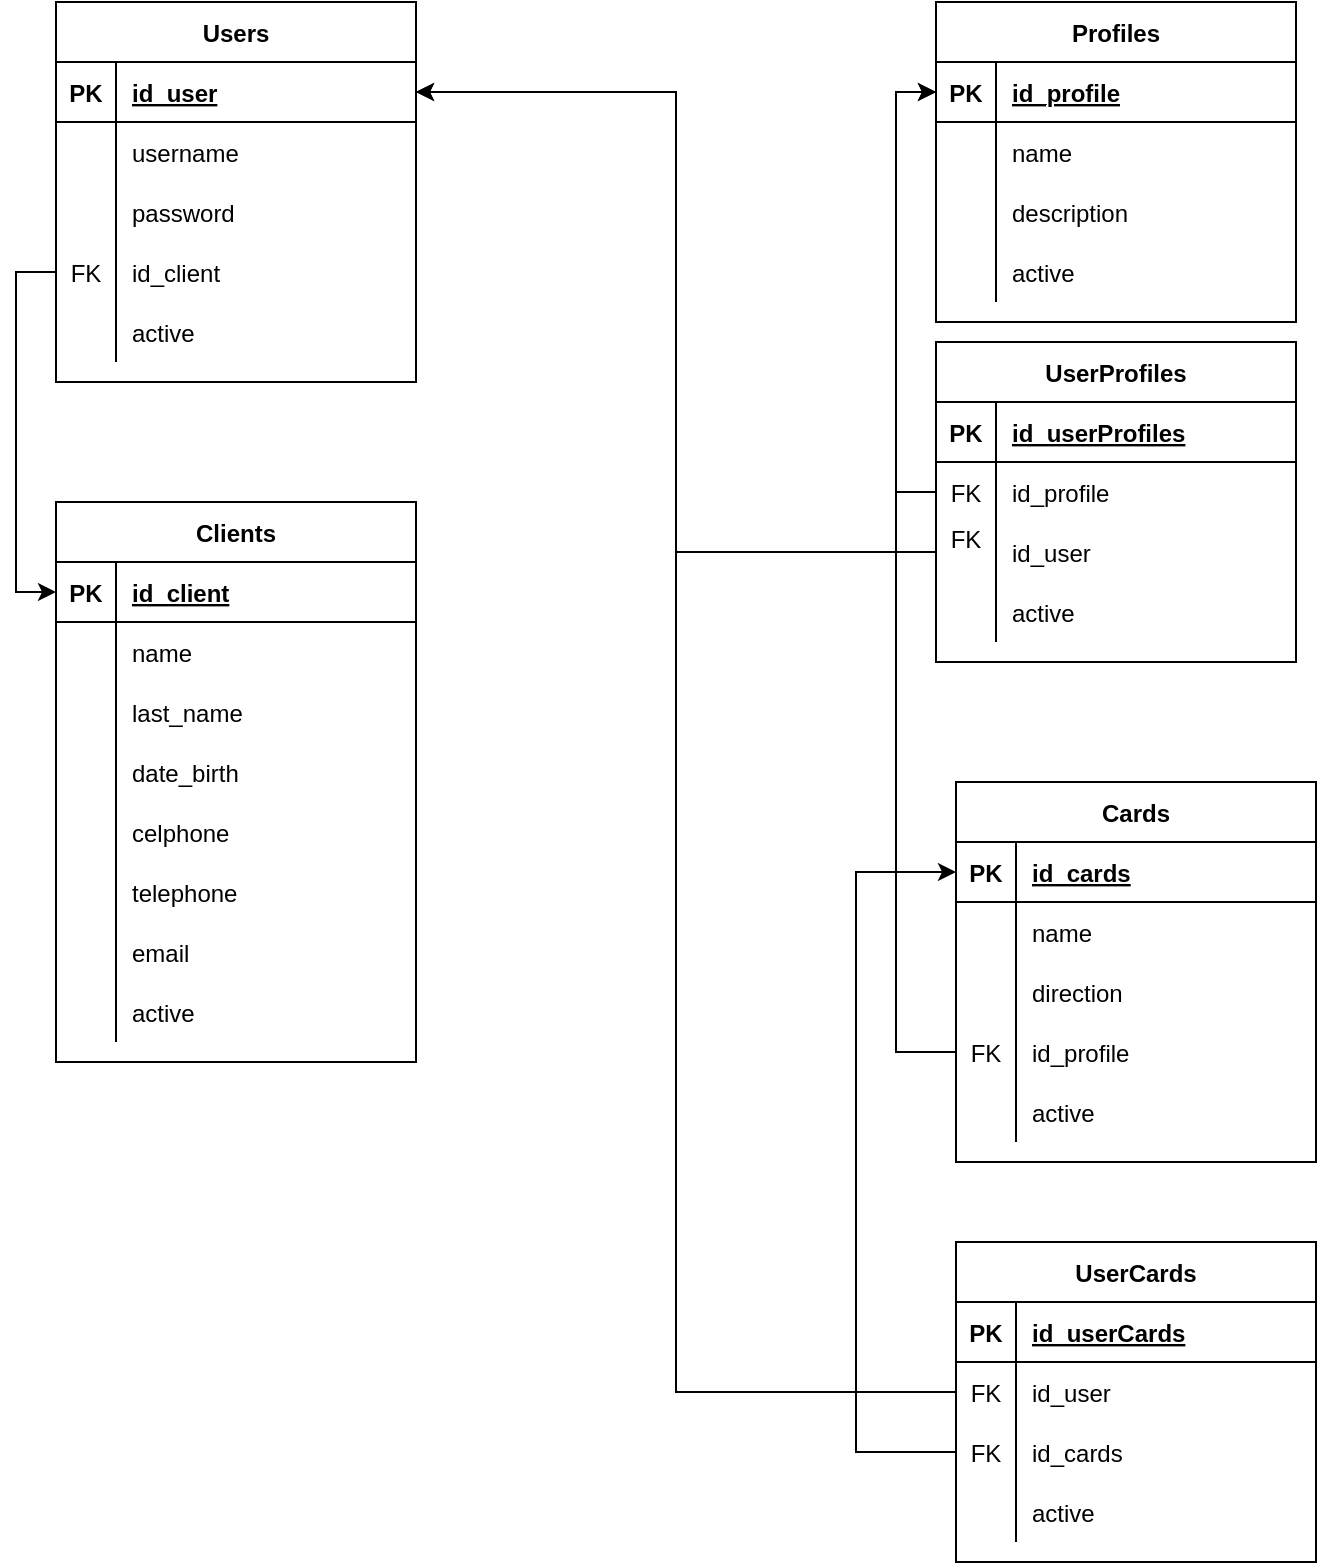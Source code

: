 <mxfile version="13.8.0" type="github">
  <diagram id="R2lEEEUBdFMjLlhIrx00" name="Page-1">
    <mxGraphModel dx="1630" dy="834" grid="1" gridSize="10" guides="1" tooltips="1" connect="1" arrows="1" fold="1" page="1" pageScale="1" pageWidth="850" pageHeight="1100" math="0" shadow="0" extFonts="Permanent Marker^https://fonts.googleapis.com/css?family=Permanent+Marker">
      <root>
        <mxCell id="0" />
        <mxCell id="1" parent="0" />
        <mxCell id="mPvO8-B9MYTrUr54jOlE-1" value="Users" style="shape=table;startSize=30;container=1;collapsible=1;childLayout=tableLayout;fixedRows=1;rowLines=0;fontStyle=1;align=center;resizeLast=1;" parent="1" vertex="1">
          <mxGeometry x="120" y="120" width="180" height="190" as="geometry" />
        </mxCell>
        <mxCell id="mPvO8-B9MYTrUr54jOlE-2" value="" style="shape=partialRectangle;collapsible=0;dropTarget=0;pointerEvents=0;fillColor=none;top=0;left=0;bottom=1;right=0;points=[[0,0.5],[1,0.5]];portConstraint=eastwest;" parent="mPvO8-B9MYTrUr54jOlE-1" vertex="1">
          <mxGeometry y="30" width="180" height="30" as="geometry" />
        </mxCell>
        <mxCell id="mPvO8-B9MYTrUr54jOlE-3" value="PK" style="shape=partialRectangle;connectable=0;fillColor=none;top=0;left=0;bottom=0;right=0;fontStyle=1;overflow=hidden;" parent="mPvO8-B9MYTrUr54jOlE-2" vertex="1">
          <mxGeometry width="30" height="30" as="geometry" />
        </mxCell>
        <mxCell id="mPvO8-B9MYTrUr54jOlE-4" value="id_user" style="shape=partialRectangle;connectable=0;fillColor=none;top=0;left=0;bottom=0;right=0;align=left;spacingLeft=6;fontStyle=5;overflow=hidden;" parent="mPvO8-B9MYTrUr54jOlE-2" vertex="1">
          <mxGeometry x="30" width="150" height="30" as="geometry" />
        </mxCell>
        <mxCell id="mPvO8-B9MYTrUr54jOlE-5" value="" style="shape=partialRectangle;collapsible=0;dropTarget=0;pointerEvents=0;fillColor=none;top=0;left=0;bottom=0;right=0;points=[[0,0.5],[1,0.5]];portConstraint=eastwest;" parent="mPvO8-B9MYTrUr54jOlE-1" vertex="1">
          <mxGeometry y="60" width="180" height="30" as="geometry" />
        </mxCell>
        <mxCell id="mPvO8-B9MYTrUr54jOlE-6" value="" style="shape=partialRectangle;connectable=0;fillColor=none;top=0;left=0;bottom=0;right=0;editable=1;overflow=hidden;" parent="mPvO8-B9MYTrUr54jOlE-5" vertex="1">
          <mxGeometry width="30" height="30" as="geometry" />
        </mxCell>
        <mxCell id="mPvO8-B9MYTrUr54jOlE-7" value="username" style="shape=partialRectangle;connectable=0;fillColor=none;top=0;left=0;bottom=0;right=0;align=left;spacingLeft=6;overflow=hidden;" parent="mPvO8-B9MYTrUr54jOlE-5" vertex="1">
          <mxGeometry x="30" width="150" height="30" as="geometry" />
        </mxCell>
        <mxCell id="mPvO8-B9MYTrUr54jOlE-8" value="" style="shape=partialRectangle;collapsible=0;dropTarget=0;pointerEvents=0;fillColor=none;top=0;left=0;bottom=0;right=0;points=[[0,0.5],[1,0.5]];portConstraint=eastwest;" parent="mPvO8-B9MYTrUr54jOlE-1" vertex="1">
          <mxGeometry y="90" width="180" height="30" as="geometry" />
        </mxCell>
        <mxCell id="mPvO8-B9MYTrUr54jOlE-9" value="" style="shape=partialRectangle;connectable=0;fillColor=none;top=0;left=0;bottom=0;right=0;editable=1;overflow=hidden;" parent="mPvO8-B9MYTrUr54jOlE-8" vertex="1">
          <mxGeometry width="30" height="30" as="geometry" />
        </mxCell>
        <mxCell id="mPvO8-B9MYTrUr54jOlE-10" value="password" style="shape=partialRectangle;connectable=0;fillColor=none;top=0;left=0;bottom=0;right=0;align=left;spacingLeft=6;overflow=hidden;" parent="mPvO8-B9MYTrUr54jOlE-8" vertex="1">
          <mxGeometry x="30" width="150" height="30" as="geometry" />
        </mxCell>
        <mxCell id="mPvO8-B9MYTrUr54jOlE-11" value="" style="shape=partialRectangle;collapsible=0;dropTarget=0;pointerEvents=0;fillColor=none;top=0;left=0;bottom=0;right=0;points=[[0,0.5],[1,0.5]];portConstraint=eastwest;" parent="mPvO8-B9MYTrUr54jOlE-1" vertex="1">
          <mxGeometry y="120" width="180" height="30" as="geometry" />
        </mxCell>
        <mxCell id="mPvO8-B9MYTrUr54jOlE-12" value="FK" style="shape=partialRectangle;connectable=0;fillColor=none;top=0;left=0;bottom=0;right=0;editable=1;overflow=hidden;" parent="mPvO8-B9MYTrUr54jOlE-11" vertex="1">
          <mxGeometry width="30" height="30" as="geometry" />
        </mxCell>
        <mxCell id="mPvO8-B9MYTrUr54jOlE-13" value="id_client" style="shape=partialRectangle;connectable=0;fillColor=none;top=0;left=0;bottom=0;right=0;align=left;spacingLeft=6;overflow=hidden;" parent="mPvO8-B9MYTrUr54jOlE-11" vertex="1">
          <mxGeometry x="30" width="150" height="30" as="geometry" />
        </mxCell>
        <mxCell id="mPvO8-B9MYTrUr54jOlE-52" value="" style="shape=partialRectangle;collapsible=0;dropTarget=0;pointerEvents=0;fillColor=none;top=0;left=0;bottom=0;right=0;points=[[0,0.5],[1,0.5]];portConstraint=eastwest;" parent="mPvO8-B9MYTrUr54jOlE-1" vertex="1">
          <mxGeometry y="150" width="180" height="30" as="geometry" />
        </mxCell>
        <mxCell id="mPvO8-B9MYTrUr54jOlE-53" value="" style="shape=partialRectangle;connectable=0;fillColor=none;top=0;left=0;bottom=0;right=0;editable=1;overflow=hidden;" parent="mPvO8-B9MYTrUr54jOlE-52" vertex="1">
          <mxGeometry width="30" height="30" as="geometry" />
        </mxCell>
        <mxCell id="mPvO8-B9MYTrUr54jOlE-54" value="active" style="shape=partialRectangle;connectable=0;fillColor=none;top=0;left=0;bottom=0;right=0;align=left;spacingLeft=6;overflow=hidden;" parent="mPvO8-B9MYTrUr54jOlE-52" vertex="1">
          <mxGeometry x="30" width="150" height="30" as="geometry" />
        </mxCell>
        <mxCell id="mPvO8-B9MYTrUr54jOlE-14" value="Profiles" style="shape=table;startSize=30;container=1;collapsible=1;childLayout=tableLayout;fixedRows=1;rowLines=0;fontStyle=1;align=center;resizeLast=1;" parent="1" vertex="1">
          <mxGeometry x="560" y="120" width="180" height="160" as="geometry" />
        </mxCell>
        <mxCell id="mPvO8-B9MYTrUr54jOlE-15" value="" style="shape=partialRectangle;collapsible=0;dropTarget=0;pointerEvents=0;fillColor=none;top=0;left=0;bottom=1;right=0;points=[[0,0.5],[1,0.5]];portConstraint=eastwest;" parent="mPvO8-B9MYTrUr54jOlE-14" vertex="1">
          <mxGeometry y="30" width="180" height="30" as="geometry" />
        </mxCell>
        <mxCell id="mPvO8-B9MYTrUr54jOlE-16" value="PK" style="shape=partialRectangle;connectable=0;fillColor=none;top=0;left=0;bottom=0;right=0;fontStyle=1;overflow=hidden;" parent="mPvO8-B9MYTrUr54jOlE-15" vertex="1">
          <mxGeometry width="30" height="30" as="geometry" />
        </mxCell>
        <mxCell id="mPvO8-B9MYTrUr54jOlE-17" value="id_profile" style="shape=partialRectangle;connectable=0;fillColor=none;top=0;left=0;bottom=0;right=0;align=left;spacingLeft=6;fontStyle=5;overflow=hidden;" parent="mPvO8-B9MYTrUr54jOlE-15" vertex="1">
          <mxGeometry x="30" width="150" height="30" as="geometry" />
        </mxCell>
        <mxCell id="mPvO8-B9MYTrUr54jOlE-18" value="" style="shape=partialRectangle;collapsible=0;dropTarget=0;pointerEvents=0;fillColor=none;top=0;left=0;bottom=0;right=0;points=[[0,0.5],[1,0.5]];portConstraint=eastwest;" parent="mPvO8-B9MYTrUr54jOlE-14" vertex="1">
          <mxGeometry y="60" width="180" height="30" as="geometry" />
        </mxCell>
        <mxCell id="mPvO8-B9MYTrUr54jOlE-19" value="" style="shape=partialRectangle;connectable=0;fillColor=none;top=0;left=0;bottom=0;right=0;editable=1;overflow=hidden;" parent="mPvO8-B9MYTrUr54jOlE-18" vertex="1">
          <mxGeometry width="30" height="30" as="geometry" />
        </mxCell>
        <mxCell id="mPvO8-B9MYTrUr54jOlE-20" value="name" style="shape=partialRectangle;connectable=0;fillColor=none;top=0;left=0;bottom=0;right=0;align=left;spacingLeft=6;overflow=hidden;" parent="mPvO8-B9MYTrUr54jOlE-18" vertex="1">
          <mxGeometry x="30" width="150" height="30" as="geometry" />
        </mxCell>
        <mxCell id="mPvO8-B9MYTrUr54jOlE-21" value="" style="shape=partialRectangle;collapsible=0;dropTarget=0;pointerEvents=0;fillColor=none;top=0;left=0;bottom=0;right=0;points=[[0,0.5],[1,0.5]];portConstraint=eastwest;" parent="mPvO8-B9MYTrUr54jOlE-14" vertex="1">
          <mxGeometry y="90" width="180" height="30" as="geometry" />
        </mxCell>
        <mxCell id="mPvO8-B9MYTrUr54jOlE-22" value="" style="shape=partialRectangle;connectable=0;fillColor=none;top=0;left=0;bottom=0;right=0;editable=1;overflow=hidden;" parent="mPvO8-B9MYTrUr54jOlE-21" vertex="1">
          <mxGeometry width="30" height="30" as="geometry" />
        </mxCell>
        <mxCell id="mPvO8-B9MYTrUr54jOlE-23" value="description" style="shape=partialRectangle;connectable=0;fillColor=none;top=0;left=0;bottom=0;right=0;align=left;spacingLeft=6;overflow=hidden;" parent="mPvO8-B9MYTrUr54jOlE-21" vertex="1">
          <mxGeometry x="30" width="150" height="30" as="geometry" />
        </mxCell>
        <mxCell id="mPvO8-B9MYTrUr54jOlE-24" value="" style="shape=partialRectangle;collapsible=0;dropTarget=0;pointerEvents=0;fillColor=none;top=0;left=0;bottom=0;right=0;points=[[0,0.5],[1,0.5]];portConstraint=eastwest;" parent="mPvO8-B9MYTrUr54jOlE-14" vertex="1">
          <mxGeometry y="120" width="180" height="30" as="geometry" />
        </mxCell>
        <mxCell id="mPvO8-B9MYTrUr54jOlE-25" value="" style="shape=partialRectangle;connectable=0;fillColor=none;top=0;left=0;bottom=0;right=0;editable=1;overflow=hidden;" parent="mPvO8-B9MYTrUr54jOlE-24" vertex="1">
          <mxGeometry width="30" height="30" as="geometry" />
        </mxCell>
        <mxCell id="mPvO8-B9MYTrUr54jOlE-26" value="active" style="shape=partialRectangle;connectable=0;fillColor=none;top=0;left=0;bottom=0;right=0;align=left;spacingLeft=6;overflow=hidden;" parent="mPvO8-B9MYTrUr54jOlE-24" vertex="1">
          <mxGeometry x="30" width="150" height="30" as="geometry" />
        </mxCell>
        <mxCell id="mPvO8-B9MYTrUr54jOlE-57" style="edgeStyle=orthogonalEdgeStyle;rounded=0;orthogonalLoop=1;jettySize=auto;html=1;exitX=0;exitY=0.5;exitDx=0;exitDy=0;entryX=0;entryY=0.5;entryDx=0;entryDy=0;" parent="1" source="mPvO8-B9MYTrUr54jOlE-11" target="mPvO8-B9MYTrUr54jOlE-28" edge="1">
          <mxGeometry relative="1" as="geometry" />
        </mxCell>
        <mxCell id="mPvO8-B9MYTrUr54jOlE-71" style="edgeStyle=orthogonalEdgeStyle;rounded=0;orthogonalLoop=1;jettySize=auto;html=1;exitX=0;exitY=0.5;exitDx=0;exitDy=0;entryX=0;entryY=0.5;entryDx=0;entryDy=0;" parent="1" source="mPvO8-B9MYTrUr54jOlE-62" target="mPvO8-B9MYTrUr54jOlE-15" edge="1">
          <mxGeometry relative="1" as="geometry" />
        </mxCell>
        <mxCell id="mPvO8-B9MYTrUr54jOlE-72" style="edgeStyle=orthogonalEdgeStyle;rounded=0;orthogonalLoop=1;jettySize=auto;html=1;exitX=0;exitY=0.5;exitDx=0;exitDy=0;entryX=1;entryY=0.5;entryDx=0;entryDy=0;" parent="1" source="mPvO8-B9MYTrUr54jOlE-65" target="mPvO8-B9MYTrUr54jOlE-2" edge="1">
          <mxGeometry relative="1" as="geometry" />
        </mxCell>
        <mxCell id="mPvO8-B9MYTrUr54jOlE-58" value="UserProfiles" style="shape=table;startSize=30;container=1;collapsible=1;childLayout=tableLayout;fixedRows=1;rowLines=0;fontStyle=1;align=center;resizeLast=1;" parent="1" vertex="1">
          <mxGeometry x="560" y="290" width="180" height="160" as="geometry" />
        </mxCell>
        <mxCell id="mPvO8-B9MYTrUr54jOlE-59" value="" style="shape=partialRectangle;collapsible=0;dropTarget=0;pointerEvents=0;fillColor=none;top=0;left=0;bottom=1;right=0;points=[[0,0.5],[1,0.5]];portConstraint=eastwest;" parent="mPvO8-B9MYTrUr54jOlE-58" vertex="1">
          <mxGeometry y="30" width="180" height="30" as="geometry" />
        </mxCell>
        <mxCell id="mPvO8-B9MYTrUr54jOlE-60" value="PK" style="shape=partialRectangle;connectable=0;fillColor=none;top=0;left=0;bottom=0;right=0;fontStyle=1;overflow=hidden;" parent="mPvO8-B9MYTrUr54jOlE-59" vertex="1">
          <mxGeometry width="30" height="30" as="geometry" />
        </mxCell>
        <mxCell id="mPvO8-B9MYTrUr54jOlE-61" value="id_userProfiles" style="shape=partialRectangle;connectable=0;fillColor=none;top=0;left=0;bottom=0;right=0;align=left;spacingLeft=6;fontStyle=5;overflow=hidden;" parent="mPvO8-B9MYTrUr54jOlE-59" vertex="1">
          <mxGeometry x="30" width="150" height="30" as="geometry" />
        </mxCell>
        <mxCell id="mPvO8-B9MYTrUr54jOlE-62" value="" style="shape=partialRectangle;collapsible=0;dropTarget=0;pointerEvents=0;fillColor=none;top=0;left=0;bottom=0;right=0;points=[[0,0.5],[1,0.5]];portConstraint=eastwest;" parent="mPvO8-B9MYTrUr54jOlE-58" vertex="1">
          <mxGeometry y="60" width="180" height="30" as="geometry" />
        </mxCell>
        <mxCell id="mPvO8-B9MYTrUr54jOlE-63" value="FK" style="shape=partialRectangle;connectable=0;fillColor=none;top=0;left=0;bottom=0;right=0;editable=1;overflow=hidden;" parent="mPvO8-B9MYTrUr54jOlE-62" vertex="1">
          <mxGeometry width="30" height="30" as="geometry" />
        </mxCell>
        <mxCell id="mPvO8-B9MYTrUr54jOlE-64" value="id_profile" style="shape=partialRectangle;connectable=0;fillColor=none;top=0;left=0;bottom=0;right=0;align=left;spacingLeft=6;overflow=hidden;" parent="mPvO8-B9MYTrUr54jOlE-62" vertex="1">
          <mxGeometry x="30" width="150" height="30" as="geometry" />
        </mxCell>
        <mxCell id="mPvO8-B9MYTrUr54jOlE-65" value="" style="shape=partialRectangle;collapsible=0;dropTarget=0;pointerEvents=0;fillColor=none;top=0;left=0;bottom=0;right=0;points=[[0,0.5],[1,0.5]];portConstraint=eastwest;" parent="mPvO8-B9MYTrUr54jOlE-58" vertex="1">
          <mxGeometry y="90" width="180" height="30" as="geometry" />
        </mxCell>
        <mxCell id="mPvO8-B9MYTrUr54jOlE-66" value="FK&#xa;" style="shape=partialRectangle;connectable=0;fillColor=none;top=0;left=0;bottom=0;right=0;editable=1;overflow=hidden;" parent="mPvO8-B9MYTrUr54jOlE-65" vertex="1">
          <mxGeometry width="30" height="30" as="geometry" />
        </mxCell>
        <mxCell id="mPvO8-B9MYTrUr54jOlE-67" value="id_user" style="shape=partialRectangle;connectable=0;fillColor=none;top=0;left=0;bottom=0;right=0;align=left;spacingLeft=6;overflow=hidden;" parent="mPvO8-B9MYTrUr54jOlE-65" vertex="1">
          <mxGeometry x="30" width="150" height="30" as="geometry" />
        </mxCell>
        <mxCell id="mPvO8-B9MYTrUr54jOlE-68" value="" style="shape=partialRectangle;collapsible=0;dropTarget=0;pointerEvents=0;fillColor=none;top=0;left=0;bottom=0;right=0;points=[[0,0.5],[1,0.5]];portConstraint=eastwest;" parent="mPvO8-B9MYTrUr54jOlE-58" vertex="1">
          <mxGeometry y="120" width="180" height="30" as="geometry" />
        </mxCell>
        <mxCell id="mPvO8-B9MYTrUr54jOlE-69" value="" style="shape=partialRectangle;connectable=0;fillColor=none;top=0;left=0;bottom=0;right=0;editable=1;overflow=hidden;" parent="mPvO8-B9MYTrUr54jOlE-68" vertex="1">
          <mxGeometry width="30" height="30" as="geometry" />
        </mxCell>
        <mxCell id="mPvO8-B9MYTrUr54jOlE-70" value="active" style="shape=partialRectangle;connectable=0;fillColor=none;top=0;left=0;bottom=0;right=0;align=left;spacingLeft=6;overflow=hidden;" parent="mPvO8-B9MYTrUr54jOlE-68" vertex="1">
          <mxGeometry x="30" width="150" height="30" as="geometry" />
        </mxCell>
        <mxCell id="mPvO8-B9MYTrUr54jOlE-27" value="Clients" style="shape=table;startSize=30;container=1;collapsible=1;childLayout=tableLayout;fixedRows=1;rowLines=0;fontStyle=1;align=center;resizeLast=1;" parent="1" vertex="1">
          <mxGeometry x="120" y="370" width="180" height="280" as="geometry" />
        </mxCell>
        <mxCell id="mPvO8-B9MYTrUr54jOlE-28" value="" style="shape=partialRectangle;collapsible=0;dropTarget=0;pointerEvents=0;fillColor=none;top=0;left=0;bottom=1;right=0;points=[[0,0.5],[1,0.5]];portConstraint=eastwest;" parent="mPvO8-B9MYTrUr54jOlE-27" vertex="1">
          <mxGeometry y="30" width="180" height="30" as="geometry" />
        </mxCell>
        <mxCell id="mPvO8-B9MYTrUr54jOlE-29" value="PK" style="shape=partialRectangle;connectable=0;fillColor=none;top=0;left=0;bottom=0;right=0;fontStyle=1;overflow=hidden;" parent="mPvO8-B9MYTrUr54jOlE-28" vertex="1">
          <mxGeometry width="30" height="30" as="geometry" />
        </mxCell>
        <mxCell id="mPvO8-B9MYTrUr54jOlE-30" value="id_client" style="shape=partialRectangle;connectable=0;fillColor=none;top=0;left=0;bottom=0;right=0;align=left;spacingLeft=6;fontStyle=5;overflow=hidden;" parent="mPvO8-B9MYTrUr54jOlE-28" vertex="1">
          <mxGeometry x="30" width="150" height="30" as="geometry" />
        </mxCell>
        <mxCell id="mPvO8-B9MYTrUr54jOlE-31" value="" style="shape=partialRectangle;collapsible=0;dropTarget=0;pointerEvents=0;fillColor=none;top=0;left=0;bottom=0;right=0;points=[[0,0.5],[1,0.5]];portConstraint=eastwest;" parent="mPvO8-B9MYTrUr54jOlE-27" vertex="1">
          <mxGeometry y="60" width="180" height="30" as="geometry" />
        </mxCell>
        <mxCell id="mPvO8-B9MYTrUr54jOlE-32" value="" style="shape=partialRectangle;connectable=0;fillColor=none;top=0;left=0;bottom=0;right=0;editable=1;overflow=hidden;" parent="mPvO8-B9MYTrUr54jOlE-31" vertex="1">
          <mxGeometry width="30" height="30" as="geometry" />
        </mxCell>
        <mxCell id="mPvO8-B9MYTrUr54jOlE-33" value="name" style="shape=partialRectangle;connectable=0;fillColor=none;top=0;left=0;bottom=0;right=0;align=left;spacingLeft=6;overflow=hidden;" parent="mPvO8-B9MYTrUr54jOlE-31" vertex="1">
          <mxGeometry x="30" width="150" height="30" as="geometry" />
        </mxCell>
        <mxCell id="mPvO8-B9MYTrUr54jOlE-34" value="" style="shape=partialRectangle;collapsible=0;dropTarget=0;pointerEvents=0;fillColor=none;top=0;left=0;bottom=0;right=0;points=[[0,0.5],[1,0.5]];portConstraint=eastwest;" parent="mPvO8-B9MYTrUr54jOlE-27" vertex="1">
          <mxGeometry y="90" width="180" height="30" as="geometry" />
        </mxCell>
        <mxCell id="mPvO8-B9MYTrUr54jOlE-35" value="" style="shape=partialRectangle;connectable=0;fillColor=none;top=0;left=0;bottom=0;right=0;editable=1;overflow=hidden;" parent="mPvO8-B9MYTrUr54jOlE-34" vertex="1">
          <mxGeometry width="30" height="30" as="geometry" />
        </mxCell>
        <mxCell id="mPvO8-B9MYTrUr54jOlE-36" value="last_name" style="shape=partialRectangle;connectable=0;fillColor=none;top=0;left=0;bottom=0;right=0;align=left;spacingLeft=6;overflow=hidden;" parent="mPvO8-B9MYTrUr54jOlE-34" vertex="1">
          <mxGeometry x="30" width="150" height="30" as="geometry" />
        </mxCell>
        <mxCell id="mPvO8-B9MYTrUr54jOlE-37" value="" style="shape=partialRectangle;collapsible=0;dropTarget=0;pointerEvents=0;fillColor=none;top=0;left=0;bottom=0;right=0;points=[[0,0.5],[1,0.5]];portConstraint=eastwest;" parent="mPvO8-B9MYTrUr54jOlE-27" vertex="1">
          <mxGeometry y="120" width="180" height="30" as="geometry" />
        </mxCell>
        <mxCell id="mPvO8-B9MYTrUr54jOlE-38" value="" style="shape=partialRectangle;connectable=0;fillColor=none;top=0;left=0;bottom=0;right=0;editable=1;overflow=hidden;" parent="mPvO8-B9MYTrUr54jOlE-37" vertex="1">
          <mxGeometry width="30" height="30" as="geometry" />
        </mxCell>
        <mxCell id="mPvO8-B9MYTrUr54jOlE-39" value="date_birth" style="shape=partialRectangle;connectable=0;fillColor=none;top=0;left=0;bottom=0;right=0;align=left;spacingLeft=6;overflow=hidden;" parent="mPvO8-B9MYTrUr54jOlE-37" vertex="1">
          <mxGeometry x="30" width="150" height="30" as="geometry" />
        </mxCell>
        <mxCell id="mPvO8-B9MYTrUr54jOlE-40" value="" style="shape=partialRectangle;collapsible=0;dropTarget=0;pointerEvents=0;fillColor=none;top=0;left=0;bottom=0;right=0;points=[[0,0.5],[1,0.5]];portConstraint=eastwest;" parent="mPvO8-B9MYTrUr54jOlE-27" vertex="1">
          <mxGeometry y="150" width="180" height="30" as="geometry" />
        </mxCell>
        <mxCell id="mPvO8-B9MYTrUr54jOlE-41" value="" style="shape=partialRectangle;connectable=0;fillColor=none;top=0;left=0;bottom=0;right=0;editable=1;overflow=hidden;" parent="mPvO8-B9MYTrUr54jOlE-40" vertex="1">
          <mxGeometry width="30" height="30" as="geometry" />
        </mxCell>
        <mxCell id="mPvO8-B9MYTrUr54jOlE-42" value="celphone" style="shape=partialRectangle;connectable=0;fillColor=none;top=0;left=0;bottom=0;right=0;align=left;spacingLeft=6;overflow=hidden;" parent="mPvO8-B9MYTrUr54jOlE-40" vertex="1">
          <mxGeometry x="30" width="150" height="30" as="geometry" />
        </mxCell>
        <mxCell id="mPvO8-B9MYTrUr54jOlE-43" value="" style="shape=partialRectangle;collapsible=0;dropTarget=0;pointerEvents=0;fillColor=none;top=0;left=0;bottom=0;right=0;points=[[0,0.5],[1,0.5]];portConstraint=eastwest;" parent="mPvO8-B9MYTrUr54jOlE-27" vertex="1">
          <mxGeometry y="180" width="180" height="30" as="geometry" />
        </mxCell>
        <mxCell id="mPvO8-B9MYTrUr54jOlE-44" value="" style="shape=partialRectangle;connectable=0;fillColor=none;top=0;left=0;bottom=0;right=0;editable=1;overflow=hidden;" parent="mPvO8-B9MYTrUr54jOlE-43" vertex="1">
          <mxGeometry width="30" height="30" as="geometry" />
        </mxCell>
        <mxCell id="mPvO8-B9MYTrUr54jOlE-45" value="telephone" style="shape=partialRectangle;connectable=0;fillColor=none;top=0;left=0;bottom=0;right=0;align=left;spacingLeft=6;overflow=hidden;" parent="mPvO8-B9MYTrUr54jOlE-43" vertex="1">
          <mxGeometry x="30" width="150" height="30" as="geometry" />
        </mxCell>
        <mxCell id="mPvO8-B9MYTrUr54jOlE-46" value="" style="shape=partialRectangle;collapsible=0;dropTarget=0;pointerEvents=0;fillColor=none;top=0;left=0;bottom=0;right=0;points=[[0,0.5],[1,0.5]];portConstraint=eastwest;" parent="mPvO8-B9MYTrUr54jOlE-27" vertex="1">
          <mxGeometry y="210" width="180" height="30" as="geometry" />
        </mxCell>
        <mxCell id="mPvO8-B9MYTrUr54jOlE-47" value="" style="shape=partialRectangle;connectable=0;fillColor=none;top=0;left=0;bottom=0;right=0;editable=1;overflow=hidden;" parent="mPvO8-B9MYTrUr54jOlE-46" vertex="1">
          <mxGeometry width="30" height="30" as="geometry" />
        </mxCell>
        <mxCell id="mPvO8-B9MYTrUr54jOlE-48" value="email" style="shape=partialRectangle;connectable=0;fillColor=none;top=0;left=0;bottom=0;right=0;align=left;spacingLeft=6;overflow=hidden;" parent="mPvO8-B9MYTrUr54jOlE-46" vertex="1">
          <mxGeometry x="30" width="150" height="30" as="geometry" />
        </mxCell>
        <mxCell id="mPvO8-B9MYTrUr54jOlE-49" value="" style="shape=partialRectangle;collapsible=0;dropTarget=0;pointerEvents=0;fillColor=none;top=0;left=0;bottom=0;right=0;points=[[0,0.5],[1,0.5]];portConstraint=eastwest;" parent="mPvO8-B9MYTrUr54jOlE-27" vertex="1">
          <mxGeometry y="240" width="180" height="30" as="geometry" />
        </mxCell>
        <mxCell id="mPvO8-B9MYTrUr54jOlE-50" value="" style="shape=partialRectangle;connectable=0;fillColor=none;top=0;left=0;bottom=0;right=0;editable=1;overflow=hidden;" parent="mPvO8-B9MYTrUr54jOlE-49" vertex="1">
          <mxGeometry width="30" height="30" as="geometry" />
        </mxCell>
        <mxCell id="mPvO8-B9MYTrUr54jOlE-51" value="active" style="shape=partialRectangle;connectable=0;fillColor=none;top=0;left=0;bottom=0;right=0;align=left;spacingLeft=6;overflow=hidden;" parent="mPvO8-B9MYTrUr54jOlE-49" vertex="1">
          <mxGeometry x="30" width="150" height="30" as="geometry" />
        </mxCell>
        <mxCell id="mPvO8-B9MYTrUr54jOlE-73" value="Cards" style="shape=table;startSize=30;container=1;collapsible=1;childLayout=tableLayout;fixedRows=1;rowLines=0;fontStyle=1;align=center;resizeLast=1;" parent="1" vertex="1">
          <mxGeometry x="570" y="510" width="180" height="190" as="geometry" />
        </mxCell>
        <mxCell id="mPvO8-B9MYTrUr54jOlE-74" value="" style="shape=partialRectangle;collapsible=0;dropTarget=0;pointerEvents=0;fillColor=none;top=0;left=0;bottom=1;right=0;points=[[0,0.5],[1,0.5]];portConstraint=eastwest;" parent="mPvO8-B9MYTrUr54jOlE-73" vertex="1">
          <mxGeometry y="30" width="180" height="30" as="geometry" />
        </mxCell>
        <mxCell id="mPvO8-B9MYTrUr54jOlE-75" value="PK" style="shape=partialRectangle;connectable=0;fillColor=none;top=0;left=0;bottom=0;right=0;fontStyle=1;overflow=hidden;" parent="mPvO8-B9MYTrUr54jOlE-74" vertex="1">
          <mxGeometry width="30" height="30" as="geometry" />
        </mxCell>
        <mxCell id="mPvO8-B9MYTrUr54jOlE-76" value="id_cards" style="shape=partialRectangle;connectable=0;fillColor=none;top=0;left=0;bottom=0;right=0;align=left;spacingLeft=6;fontStyle=5;overflow=hidden;" parent="mPvO8-B9MYTrUr54jOlE-74" vertex="1">
          <mxGeometry x="30" width="150" height="30" as="geometry" />
        </mxCell>
        <mxCell id="mPvO8-B9MYTrUr54jOlE-77" value="" style="shape=partialRectangle;collapsible=0;dropTarget=0;pointerEvents=0;fillColor=none;top=0;left=0;bottom=0;right=0;points=[[0,0.5],[1,0.5]];portConstraint=eastwest;" parent="mPvO8-B9MYTrUr54jOlE-73" vertex="1">
          <mxGeometry y="60" width="180" height="30" as="geometry" />
        </mxCell>
        <mxCell id="mPvO8-B9MYTrUr54jOlE-78" value="" style="shape=partialRectangle;connectable=0;fillColor=none;top=0;left=0;bottom=0;right=0;editable=1;overflow=hidden;" parent="mPvO8-B9MYTrUr54jOlE-77" vertex="1">
          <mxGeometry width="30" height="30" as="geometry" />
        </mxCell>
        <mxCell id="mPvO8-B9MYTrUr54jOlE-79" value="name" style="shape=partialRectangle;connectable=0;fillColor=none;top=0;left=0;bottom=0;right=0;align=left;spacingLeft=6;overflow=hidden;" parent="mPvO8-B9MYTrUr54jOlE-77" vertex="1">
          <mxGeometry x="30" width="150" height="30" as="geometry" />
        </mxCell>
        <mxCell id="mPvO8-B9MYTrUr54jOlE-80" value="" style="shape=partialRectangle;collapsible=0;dropTarget=0;pointerEvents=0;fillColor=none;top=0;left=0;bottom=0;right=0;points=[[0,0.5],[1,0.5]];portConstraint=eastwest;" parent="mPvO8-B9MYTrUr54jOlE-73" vertex="1">
          <mxGeometry y="90" width="180" height="30" as="geometry" />
        </mxCell>
        <mxCell id="mPvO8-B9MYTrUr54jOlE-81" value="" style="shape=partialRectangle;connectable=0;fillColor=none;top=0;left=0;bottom=0;right=0;editable=1;overflow=hidden;" parent="mPvO8-B9MYTrUr54jOlE-80" vertex="1">
          <mxGeometry width="30" height="30" as="geometry" />
        </mxCell>
        <mxCell id="mPvO8-B9MYTrUr54jOlE-82" value="direction" style="shape=partialRectangle;connectable=0;fillColor=none;top=0;left=0;bottom=0;right=0;align=left;spacingLeft=6;overflow=hidden;" parent="mPvO8-B9MYTrUr54jOlE-80" vertex="1">
          <mxGeometry x="30" width="150" height="30" as="geometry" />
        </mxCell>
        <mxCell id="mPvO8-B9MYTrUr54jOlE-83" value="" style="shape=partialRectangle;collapsible=0;dropTarget=0;pointerEvents=0;fillColor=none;top=0;left=0;bottom=0;right=0;points=[[0,0.5],[1,0.5]];portConstraint=eastwest;" parent="mPvO8-B9MYTrUr54jOlE-73" vertex="1">
          <mxGeometry y="120" width="180" height="30" as="geometry" />
        </mxCell>
        <mxCell id="mPvO8-B9MYTrUr54jOlE-84" value="FK" style="shape=partialRectangle;connectable=0;fillColor=none;top=0;left=0;bottom=0;right=0;editable=1;overflow=hidden;" parent="mPvO8-B9MYTrUr54jOlE-83" vertex="1">
          <mxGeometry width="30" height="30" as="geometry" />
        </mxCell>
        <mxCell id="mPvO8-B9MYTrUr54jOlE-85" value="id_profile" style="shape=partialRectangle;connectable=0;fillColor=none;top=0;left=0;bottom=0;right=0;align=left;spacingLeft=6;overflow=hidden;" parent="mPvO8-B9MYTrUr54jOlE-83" vertex="1">
          <mxGeometry x="30" width="150" height="30" as="geometry" />
        </mxCell>
        <mxCell id="mPvO8-B9MYTrUr54jOlE-86" value="" style="shape=partialRectangle;collapsible=0;dropTarget=0;pointerEvents=0;fillColor=none;top=0;left=0;bottom=0;right=0;points=[[0,0.5],[1,0.5]];portConstraint=eastwest;" parent="mPvO8-B9MYTrUr54jOlE-73" vertex="1">
          <mxGeometry y="150" width="180" height="30" as="geometry" />
        </mxCell>
        <mxCell id="mPvO8-B9MYTrUr54jOlE-87" value="" style="shape=partialRectangle;connectable=0;fillColor=none;top=0;left=0;bottom=0;right=0;editable=1;overflow=hidden;" parent="mPvO8-B9MYTrUr54jOlE-86" vertex="1">
          <mxGeometry width="30" height="30" as="geometry" />
        </mxCell>
        <mxCell id="mPvO8-B9MYTrUr54jOlE-88" value="active" style="shape=partialRectangle;connectable=0;fillColor=none;top=0;left=0;bottom=0;right=0;align=left;spacingLeft=6;overflow=hidden;" parent="mPvO8-B9MYTrUr54jOlE-86" vertex="1">
          <mxGeometry x="30" width="150" height="30" as="geometry" />
        </mxCell>
        <mxCell id="lqm_YHadad-HnRfnHK7m-1" style="edgeStyle=orthogonalEdgeStyle;rounded=0;orthogonalLoop=1;jettySize=auto;html=1;exitX=0;exitY=0.5;exitDx=0;exitDy=0;entryX=0;entryY=0.5;entryDx=0;entryDy=0;" edge="1" parent="1" source="mPvO8-B9MYTrUr54jOlE-83" target="mPvO8-B9MYTrUr54jOlE-15">
          <mxGeometry relative="1" as="geometry" />
        </mxCell>
        <mxCell id="mPvO8-B9MYTrUr54jOlE-89" value="UserCards" style="shape=table;startSize=30;container=1;collapsible=1;childLayout=tableLayout;fixedRows=1;rowLines=0;fontStyle=1;align=center;resizeLast=1;" parent="1" vertex="1">
          <mxGeometry x="570" y="740" width="180" height="160" as="geometry" />
        </mxCell>
        <mxCell id="mPvO8-B9MYTrUr54jOlE-90" value="" style="shape=partialRectangle;collapsible=0;dropTarget=0;pointerEvents=0;fillColor=none;top=0;left=0;bottom=1;right=0;points=[[0,0.5],[1,0.5]];portConstraint=eastwest;" parent="mPvO8-B9MYTrUr54jOlE-89" vertex="1">
          <mxGeometry y="30" width="180" height="30" as="geometry" />
        </mxCell>
        <mxCell id="mPvO8-B9MYTrUr54jOlE-91" value="PK" style="shape=partialRectangle;connectable=0;fillColor=none;top=0;left=0;bottom=0;right=0;fontStyle=1;overflow=hidden;" parent="mPvO8-B9MYTrUr54jOlE-90" vertex="1">
          <mxGeometry width="30" height="30" as="geometry" />
        </mxCell>
        <mxCell id="mPvO8-B9MYTrUr54jOlE-92" value="id_userCards" style="shape=partialRectangle;connectable=0;fillColor=none;top=0;left=0;bottom=0;right=0;align=left;spacingLeft=6;fontStyle=5;overflow=hidden;" parent="mPvO8-B9MYTrUr54jOlE-90" vertex="1">
          <mxGeometry x="30" width="150" height="30" as="geometry" />
        </mxCell>
        <mxCell id="mPvO8-B9MYTrUr54jOlE-93" value="" style="shape=partialRectangle;collapsible=0;dropTarget=0;pointerEvents=0;fillColor=none;top=0;left=0;bottom=0;right=0;points=[[0,0.5],[1,0.5]];portConstraint=eastwest;" parent="mPvO8-B9MYTrUr54jOlE-89" vertex="1">
          <mxGeometry y="60" width="180" height="30" as="geometry" />
        </mxCell>
        <mxCell id="mPvO8-B9MYTrUr54jOlE-94" value="FK" style="shape=partialRectangle;connectable=0;fillColor=none;top=0;left=0;bottom=0;right=0;editable=1;overflow=hidden;" parent="mPvO8-B9MYTrUr54jOlE-93" vertex="1">
          <mxGeometry width="30" height="30" as="geometry" />
        </mxCell>
        <mxCell id="mPvO8-B9MYTrUr54jOlE-95" value="id_user" style="shape=partialRectangle;connectable=0;fillColor=none;top=0;left=0;bottom=0;right=0;align=left;spacingLeft=6;overflow=hidden;" parent="mPvO8-B9MYTrUr54jOlE-93" vertex="1">
          <mxGeometry x="30" width="150" height="30" as="geometry" />
        </mxCell>
        <mxCell id="mPvO8-B9MYTrUr54jOlE-96" value="" style="shape=partialRectangle;collapsible=0;dropTarget=0;pointerEvents=0;fillColor=none;top=0;left=0;bottom=0;right=0;points=[[0,0.5],[1,0.5]];portConstraint=eastwest;" parent="mPvO8-B9MYTrUr54jOlE-89" vertex="1">
          <mxGeometry y="90" width="180" height="30" as="geometry" />
        </mxCell>
        <mxCell id="mPvO8-B9MYTrUr54jOlE-97" value="FK" style="shape=partialRectangle;connectable=0;fillColor=none;top=0;left=0;bottom=0;right=0;editable=1;overflow=hidden;" parent="mPvO8-B9MYTrUr54jOlE-96" vertex="1">
          <mxGeometry width="30" height="30" as="geometry" />
        </mxCell>
        <mxCell id="mPvO8-B9MYTrUr54jOlE-98" value="id_cards" style="shape=partialRectangle;connectable=0;fillColor=none;top=0;left=0;bottom=0;right=0;align=left;spacingLeft=6;overflow=hidden;" parent="mPvO8-B9MYTrUr54jOlE-96" vertex="1">
          <mxGeometry x="30" width="150" height="30" as="geometry" />
        </mxCell>
        <mxCell id="mPvO8-B9MYTrUr54jOlE-99" value="" style="shape=partialRectangle;collapsible=0;dropTarget=0;pointerEvents=0;fillColor=none;top=0;left=0;bottom=0;right=0;points=[[0,0.5],[1,0.5]];portConstraint=eastwest;" parent="mPvO8-B9MYTrUr54jOlE-89" vertex="1">
          <mxGeometry y="120" width="180" height="30" as="geometry" />
        </mxCell>
        <mxCell id="mPvO8-B9MYTrUr54jOlE-100" value="" style="shape=partialRectangle;connectable=0;fillColor=none;top=0;left=0;bottom=0;right=0;editable=1;overflow=hidden;" parent="mPvO8-B9MYTrUr54jOlE-99" vertex="1">
          <mxGeometry width="30" height="30" as="geometry" />
        </mxCell>
        <mxCell id="mPvO8-B9MYTrUr54jOlE-101" value="active" style="shape=partialRectangle;connectable=0;fillColor=none;top=0;left=0;bottom=0;right=0;align=left;spacingLeft=6;overflow=hidden;" parent="mPvO8-B9MYTrUr54jOlE-99" vertex="1">
          <mxGeometry x="30" width="150" height="30" as="geometry" />
        </mxCell>
        <mxCell id="lqm_YHadad-HnRfnHK7m-2" style="edgeStyle=orthogonalEdgeStyle;rounded=0;orthogonalLoop=1;jettySize=auto;html=1;exitX=0;exitY=0.5;exitDx=0;exitDy=0;entryX=1;entryY=0.5;entryDx=0;entryDy=0;" edge="1" parent="1" source="mPvO8-B9MYTrUr54jOlE-93" target="mPvO8-B9MYTrUr54jOlE-2">
          <mxGeometry relative="1" as="geometry">
            <Array as="points">
              <mxPoint x="430" y="815" />
              <mxPoint x="430" y="165" />
            </Array>
          </mxGeometry>
        </mxCell>
        <mxCell id="lqm_YHadad-HnRfnHK7m-3" style="edgeStyle=orthogonalEdgeStyle;rounded=0;orthogonalLoop=1;jettySize=auto;html=1;exitX=0;exitY=0.5;exitDx=0;exitDy=0;entryX=0;entryY=0.5;entryDx=0;entryDy=0;" edge="1" parent="1" source="mPvO8-B9MYTrUr54jOlE-96" target="mPvO8-B9MYTrUr54jOlE-74">
          <mxGeometry relative="1" as="geometry">
            <Array as="points">
              <mxPoint x="520" y="845" />
              <mxPoint x="520" y="555" />
            </Array>
          </mxGeometry>
        </mxCell>
      </root>
    </mxGraphModel>
  </diagram>
</mxfile>
